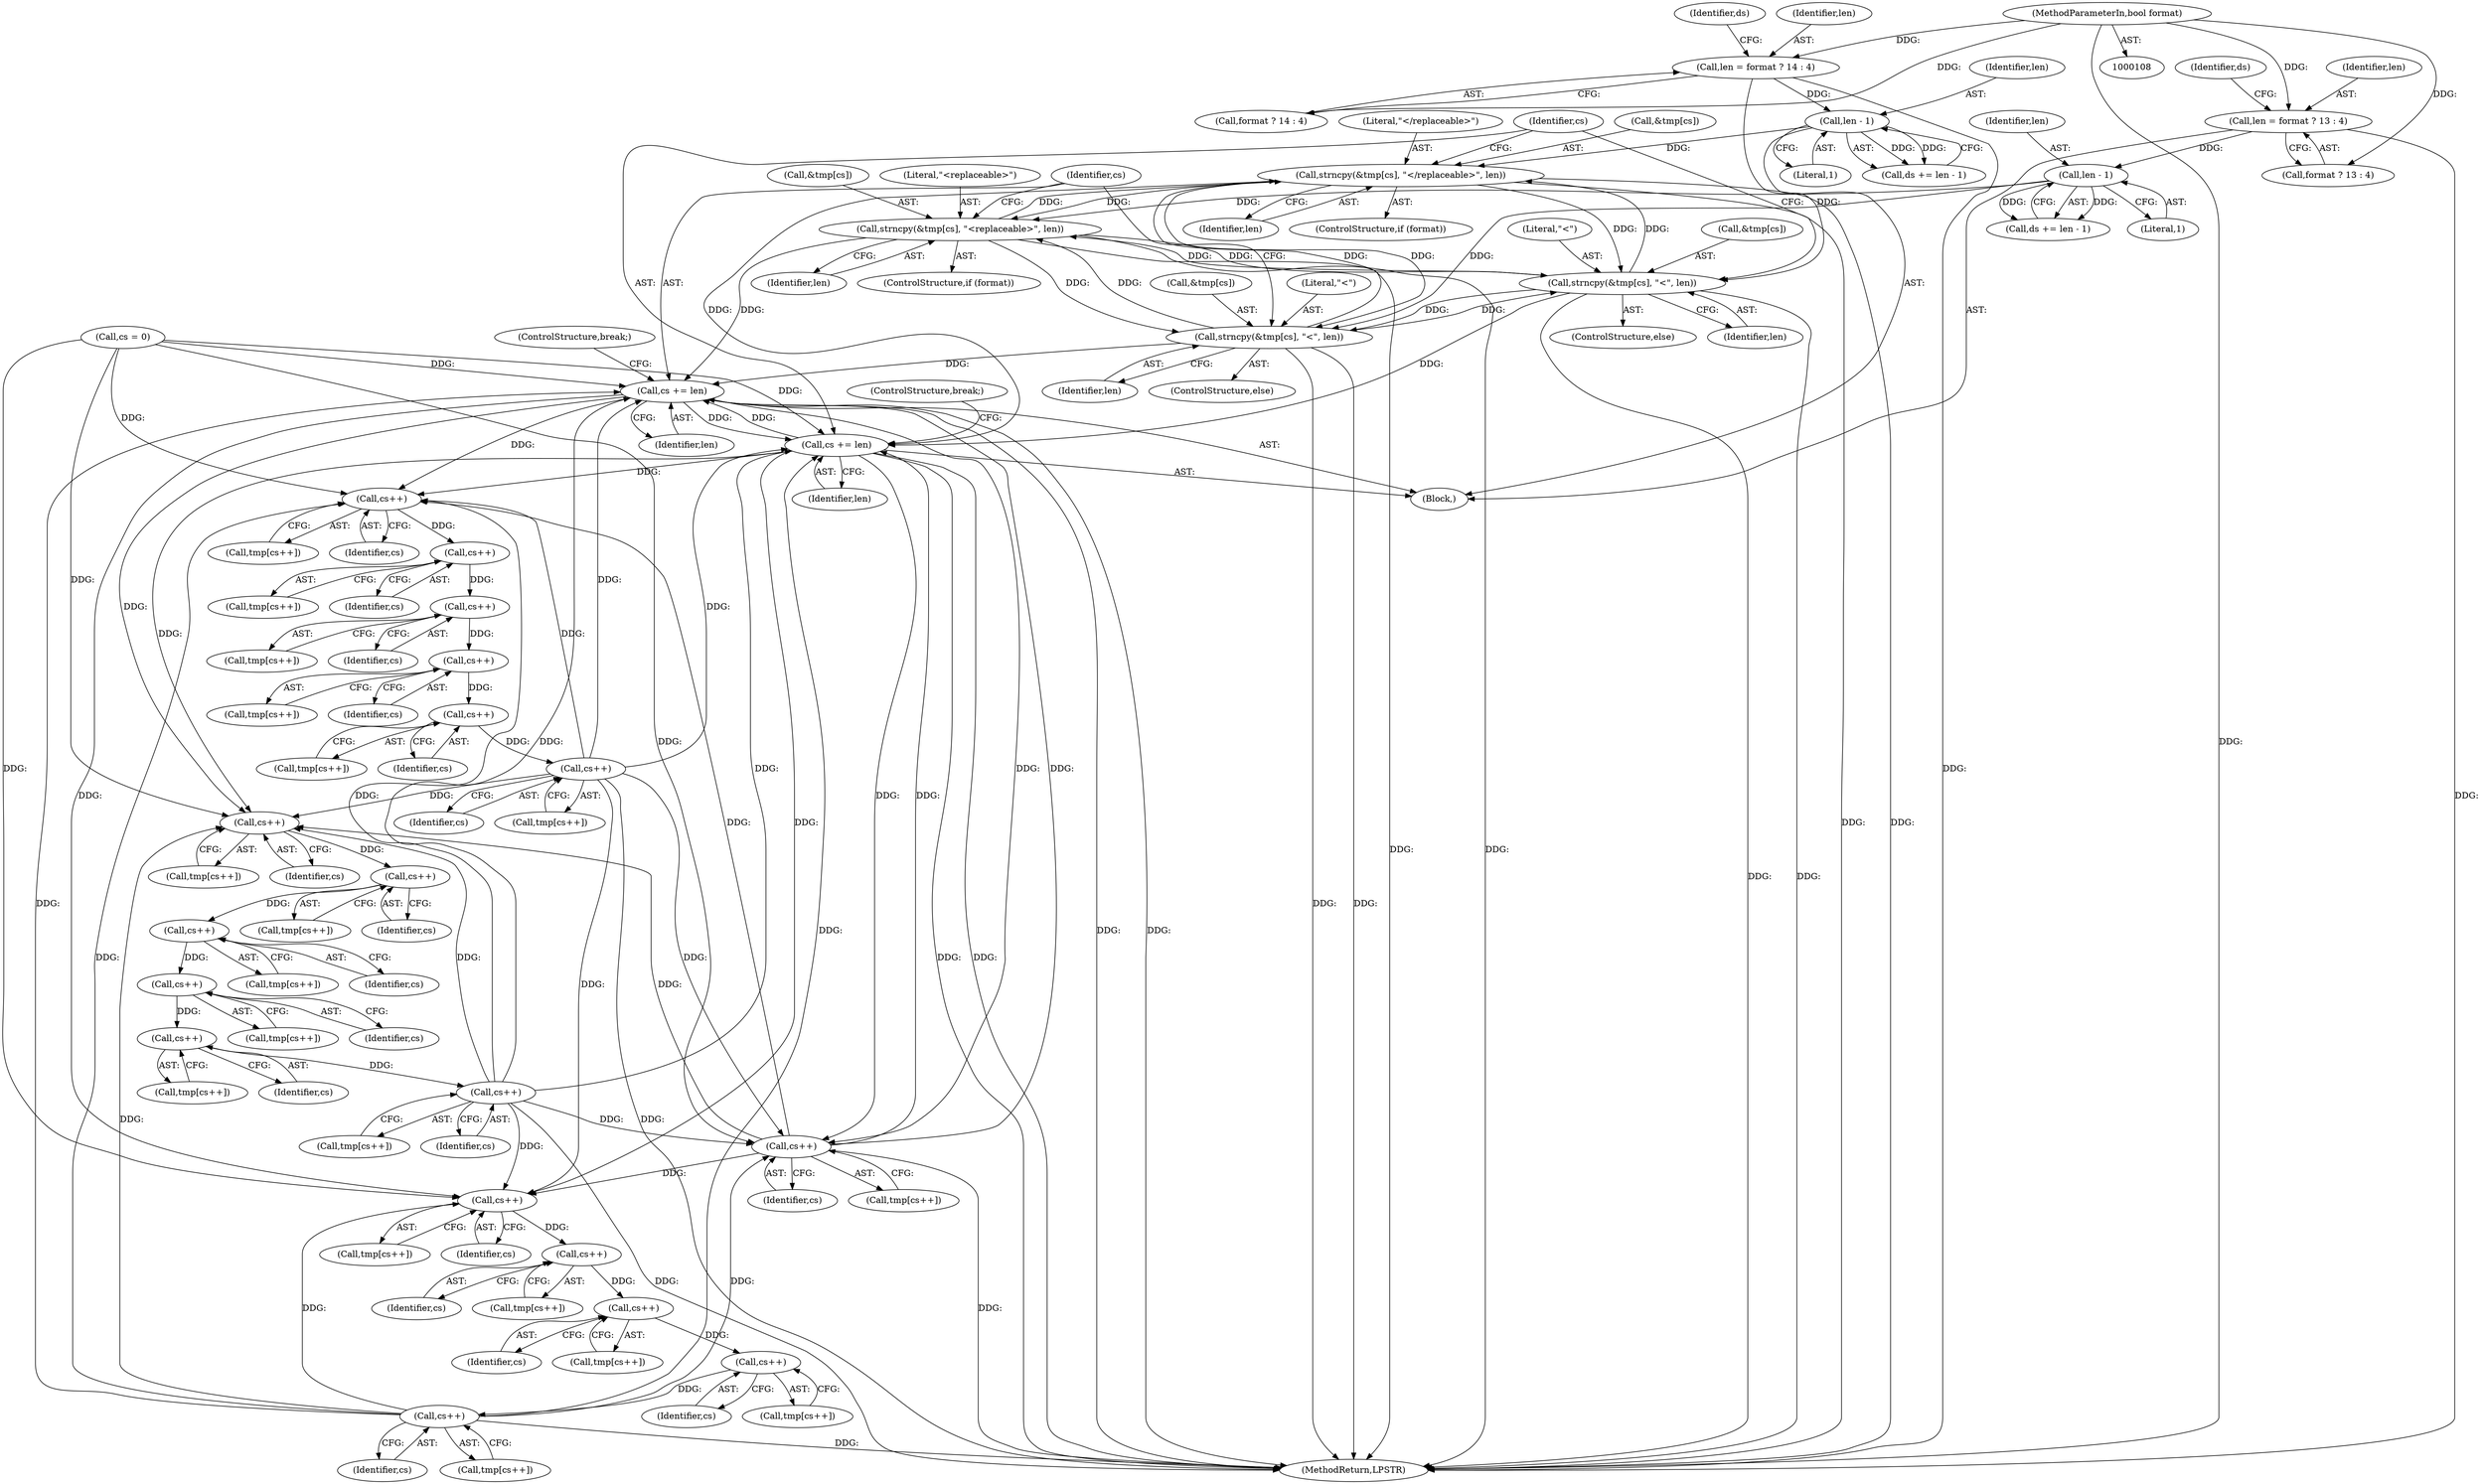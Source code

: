 digraph "0_FreeRDP_fc80ab45621bd966f70594c0b7393ec005a94007@API" {
"1000286" [label="(Call,strncpy(&tmp[cs], \"</replaceable>\", len))"];
"1000232" [label="(Call,strncpy(&tmp[cs], \"<replaceable>\", len))"];
"1000286" [label="(Call,strncpy(&tmp[cs], \"</replaceable>\", len))"];
"1000294" [label="(Call,strncpy(&tmp[cs], \"&lt;\", len))"];
"1000240" [label="(Call,strncpy(&tmp[cs], \"&lt;\", len))"];
"1000206" [label="(Call,len - 1)"];
"1000198" [label="(Call,len = format ? 13 : 4)"];
"1000110" [label="(MethodParameterIn,bool format)"];
"1000260" [label="(Call,len - 1)"];
"1000252" [label="(Call,len = format ? 14 : 4)"];
"1000247" [label="(Call,cs += len)"];
"1000301" [label="(Call,cs += len)"];
"1000333" [label="(Call,cs++)"];
"1000339" [label="(Call,cs++)"];
"1000345" [label="(Call,cs++)"];
"1000351" [label="(Call,cs++)"];
"1000357" [label="(Call,cs++)"];
"1000363" [label="(Call,cs++)"];
"1000395" [label="(Call,cs++)"];
"1000401" [label="(Call,cs++)"];
"1000407" [label="(Call,cs++)"];
"1000413" [label="(Call,cs++)"];
"1000419" [label="(Call,cs++)"];
"1000425" [label="(Call,cs++)"];
"1000457" [label="(Call,cs++)"];
"1000463" [label="(Call,cs++)"];
"1000469" [label="(Call,cs++)"];
"1000475" [label="(Call,cs++)"];
"1000481" [label="(Call,cs++)"];
"1000489" [label="(Call,cs++)"];
"1000293" [label="(ControlStructure,else)"];
"1000489" [label="(Call,cs++)"];
"1000481" [label="(Call,cs++)"];
"1000248" [label="(Identifier,cs)"];
"1000343" [label="(Call,tmp[cs++])"];
"1000246" [label="(Identifier,len)"];
"1000304" [label="(ControlStructure,break;)"];
"1000262" [label="(Literal,1)"];
"1000475" [label="(Call,cs++)"];
"1000408" [label="(Identifier,cs)"];
"1000331" [label="(Call,tmp[cs++])"];
"1000351" [label="(Call,cs++)"];
"1000238" [label="(Identifier,len)"];
"1000407" [label="(Call,cs++)"];
"1000252" [label="(Call,len = format ? 14 : 4)"];
"1000260" [label="(Call,len - 1)"];
"1000414" [label="(Identifier,cs)"];
"1000284" [label="(ControlStructure,if (format))"];
"1000482" [label="(Identifier,cs)"];
"1000395" [label="(Call,cs++)"];
"1000337" [label="(Call,tmp[cs++])"];
"1000346" [label="(Identifier,cs)"];
"1000294" [label="(Call,strncpy(&tmp[cs], \"&lt;\", len))"];
"1000464" [label="(Identifier,cs)"];
"1000291" [label="(Literal,\"</replaceable>\")"];
"1000287" [label="(Call,&tmp[cs])"];
"1000208" [label="(Literal,1)"];
"1000259" [label="(Identifier,ds)"];
"1000401" [label="(Call,cs++)"];
"1000249" [label="(Identifier,len)"];
"1000237" [label="(Literal,\"<replaceable>\")"];
"1000261" [label="(Identifier,len)"];
"1000240" [label="(Call,strncpy(&tmp[cs], \"&lt;\", len))"];
"1000504" [label="(MethodReturn,LPSTR)"];
"1000241" [label="(Call,&tmp[cs])"];
"1000349" [label="(Call,tmp[cs++])"];
"1000207" [label="(Identifier,len)"];
"1000405" [label="(Call,tmp[cs++])"];
"1000200" [label="(Call,format ? 13 : 4)"];
"1000361" [label="(Call,tmp[cs++])"];
"1000205" [label="(Identifier,ds)"];
"1000473" [label="(Call,tmp[cs++])"];
"1000245" [label="(Literal,\"&lt;\")"];
"1000292" [label="(Identifier,len)"];
"1000295" [label="(Call,&tmp[cs])"];
"1000425" [label="(Call,cs++)"];
"1000352" [label="(Identifier,cs)"];
"1000340" [label="(Identifier,cs)"];
"1000470" [label="(Identifier,cs)"];
"1000302" [label="(Identifier,cs)"];
"1000402" [label="(Identifier,cs)"];
"1000411" [label="(Call,tmp[cs++])"];
"1000463" [label="(Call,cs++)"];
"1000469" [label="(Call,cs++)"];
"1000300" [label="(Identifier,len)"];
"1000110" [label="(MethodParameterIn,bool format)"];
"1000206" [label="(Call,len - 1)"];
"1000239" [label="(ControlStructure,else)"];
"1000426" [label="(Identifier,cs)"];
"1000299" [label="(Literal,\"&lt;\")"];
"1000467" [label="(Call,tmp[cs++])"];
"1000258" [label="(Call,ds += len - 1)"];
"1000301" [label="(Call,cs += len)"];
"1000490" [label="(Identifier,cs)"];
"1000196" [label="(Block,)"];
"1000419" [label="(Call,cs++)"];
"1000461" [label="(Call,tmp[cs++])"];
"1000199" [label="(Identifier,len)"];
"1000204" [label="(Call,ds += len - 1)"];
"1000487" [label="(Call,tmp[cs++])"];
"1000357" [label="(Call,cs++)"];
"1000457" [label="(Call,cs++)"];
"1000393" [label="(Call,tmp[cs++])"];
"1000355" [label="(Call,tmp[cs++])"];
"1000476" [label="(Identifier,cs)"];
"1000363" [label="(Call,cs++)"];
"1000117" [label="(Call,cs = 0)"];
"1000420" [label="(Identifier,cs)"];
"1000413" [label="(Call,cs++)"];
"1000458" [label="(Identifier,cs)"];
"1000233" [label="(Call,&tmp[cs])"];
"1000396" [label="(Identifier,cs)"];
"1000230" [label="(ControlStructure,if (format))"];
"1000455" [label="(Call,tmp[cs++])"];
"1000232" [label="(Call,strncpy(&tmp[cs], \"<replaceable>\", len))"];
"1000399" [label="(Call,tmp[cs++])"];
"1000254" [label="(Call,format ? 14 : 4)"];
"1000253" [label="(Identifier,len)"];
"1000417" [label="(Call,tmp[cs++])"];
"1000303" [label="(Identifier,len)"];
"1000334" [label="(Identifier,cs)"];
"1000479" [label="(Call,tmp[cs++])"];
"1000333" [label="(Call,cs++)"];
"1000358" [label="(Identifier,cs)"];
"1000423" [label="(Call,tmp[cs++])"];
"1000250" [label="(ControlStructure,break;)"];
"1000247" [label="(Call,cs += len)"];
"1000339" [label="(Call,cs++)"];
"1000286" [label="(Call,strncpy(&tmp[cs], \"</replaceable>\", len))"];
"1000198" [label="(Call,len = format ? 13 : 4)"];
"1000364" [label="(Identifier,cs)"];
"1000345" [label="(Call,cs++)"];
"1000286" -> "1000284"  [label="AST: "];
"1000286" -> "1000292"  [label="CFG: "];
"1000287" -> "1000286"  [label="AST: "];
"1000291" -> "1000286"  [label="AST: "];
"1000292" -> "1000286"  [label="AST: "];
"1000302" -> "1000286"  [label="CFG: "];
"1000286" -> "1000504"  [label="DDG: "];
"1000286" -> "1000504"  [label="DDG: "];
"1000286" -> "1000232"  [label="DDG: "];
"1000286" -> "1000240"  [label="DDG: "];
"1000232" -> "1000286"  [label="DDG: "];
"1000294" -> "1000286"  [label="DDG: "];
"1000240" -> "1000286"  [label="DDG: "];
"1000260" -> "1000286"  [label="DDG: "];
"1000286" -> "1000294"  [label="DDG: "];
"1000286" -> "1000301"  [label="DDG: "];
"1000232" -> "1000230"  [label="AST: "];
"1000232" -> "1000238"  [label="CFG: "];
"1000233" -> "1000232"  [label="AST: "];
"1000237" -> "1000232"  [label="AST: "];
"1000238" -> "1000232"  [label="AST: "];
"1000248" -> "1000232"  [label="CFG: "];
"1000232" -> "1000504"  [label="DDG: "];
"1000232" -> "1000504"  [label="DDG: "];
"1000294" -> "1000232"  [label="DDG: "];
"1000240" -> "1000232"  [label="DDG: "];
"1000206" -> "1000232"  [label="DDG: "];
"1000232" -> "1000240"  [label="DDG: "];
"1000232" -> "1000247"  [label="DDG: "];
"1000232" -> "1000294"  [label="DDG: "];
"1000294" -> "1000293"  [label="AST: "];
"1000294" -> "1000300"  [label="CFG: "];
"1000295" -> "1000294"  [label="AST: "];
"1000299" -> "1000294"  [label="AST: "];
"1000300" -> "1000294"  [label="AST: "];
"1000302" -> "1000294"  [label="CFG: "];
"1000294" -> "1000504"  [label="DDG: "];
"1000294" -> "1000504"  [label="DDG: "];
"1000294" -> "1000240"  [label="DDG: "];
"1000240" -> "1000294"  [label="DDG: "];
"1000260" -> "1000294"  [label="DDG: "];
"1000294" -> "1000301"  [label="DDG: "];
"1000240" -> "1000239"  [label="AST: "];
"1000240" -> "1000246"  [label="CFG: "];
"1000241" -> "1000240"  [label="AST: "];
"1000245" -> "1000240"  [label="AST: "];
"1000246" -> "1000240"  [label="AST: "];
"1000248" -> "1000240"  [label="CFG: "];
"1000240" -> "1000504"  [label="DDG: "];
"1000240" -> "1000504"  [label="DDG: "];
"1000206" -> "1000240"  [label="DDG: "];
"1000240" -> "1000247"  [label="DDG: "];
"1000206" -> "1000204"  [label="AST: "];
"1000206" -> "1000208"  [label="CFG: "];
"1000207" -> "1000206"  [label="AST: "];
"1000208" -> "1000206"  [label="AST: "];
"1000204" -> "1000206"  [label="CFG: "];
"1000206" -> "1000204"  [label="DDG: "];
"1000206" -> "1000204"  [label="DDG: "];
"1000198" -> "1000206"  [label="DDG: "];
"1000198" -> "1000196"  [label="AST: "];
"1000198" -> "1000200"  [label="CFG: "];
"1000199" -> "1000198"  [label="AST: "];
"1000200" -> "1000198"  [label="AST: "];
"1000205" -> "1000198"  [label="CFG: "];
"1000198" -> "1000504"  [label="DDG: "];
"1000110" -> "1000198"  [label="DDG: "];
"1000110" -> "1000108"  [label="AST: "];
"1000110" -> "1000504"  [label="DDG: "];
"1000110" -> "1000200"  [label="DDG: "];
"1000110" -> "1000252"  [label="DDG: "];
"1000110" -> "1000254"  [label="DDG: "];
"1000260" -> "1000258"  [label="AST: "];
"1000260" -> "1000262"  [label="CFG: "];
"1000261" -> "1000260"  [label="AST: "];
"1000262" -> "1000260"  [label="AST: "];
"1000258" -> "1000260"  [label="CFG: "];
"1000260" -> "1000258"  [label="DDG: "];
"1000260" -> "1000258"  [label="DDG: "];
"1000252" -> "1000260"  [label="DDG: "];
"1000252" -> "1000196"  [label="AST: "];
"1000252" -> "1000254"  [label="CFG: "];
"1000253" -> "1000252"  [label="AST: "];
"1000254" -> "1000252"  [label="AST: "];
"1000259" -> "1000252"  [label="CFG: "];
"1000252" -> "1000504"  [label="DDG: "];
"1000247" -> "1000196"  [label="AST: "];
"1000247" -> "1000249"  [label="CFG: "];
"1000248" -> "1000247"  [label="AST: "];
"1000249" -> "1000247"  [label="AST: "];
"1000250" -> "1000247"  [label="CFG: "];
"1000247" -> "1000504"  [label="DDG: "];
"1000247" -> "1000504"  [label="DDG: "];
"1000363" -> "1000247"  [label="DDG: "];
"1000425" -> "1000247"  [label="DDG: "];
"1000489" -> "1000247"  [label="DDG: "];
"1000481" -> "1000247"  [label="DDG: "];
"1000301" -> "1000247"  [label="DDG: "];
"1000117" -> "1000247"  [label="DDG: "];
"1000247" -> "1000301"  [label="DDG: "];
"1000247" -> "1000333"  [label="DDG: "];
"1000247" -> "1000395"  [label="DDG: "];
"1000247" -> "1000457"  [label="DDG: "];
"1000247" -> "1000489"  [label="DDG: "];
"1000301" -> "1000196"  [label="AST: "];
"1000301" -> "1000303"  [label="CFG: "];
"1000302" -> "1000301"  [label="AST: "];
"1000303" -> "1000301"  [label="AST: "];
"1000304" -> "1000301"  [label="CFG: "];
"1000301" -> "1000504"  [label="DDG: "];
"1000301" -> "1000504"  [label="DDG: "];
"1000363" -> "1000301"  [label="DDG: "];
"1000425" -> "1000301"  [label="DDG: "];
"1000489" -> "1000301"  [label="DDG: "];
"1000481" -> "1000301"  [label="DDG: "];
"1000117" -> "1000301"  [label="DDG: "];
"1000301" -> "1000333"  [label="DDG: "];
"1000301" -> "1000395"  [label="DDG: "];
"1000301" -> "1000457"  [label="DDG: "];
"1000301" -> "1000489"  [label="DDG: "];
"1000333" -> "1000331"  [label="AST: "];
"1000333" -> "1000334"  [label="CFG: "];
"1000334" -> "1000333"  [label="AST: "];
"1000331" -> "1000333"  [label="CFG: "];
"1000363" -> "1000333"  [label="DDG: "];
"1000425" -> "1000333"  [label="DDG: "];
"1000489" -> "1000333"  [label="DDG: "];
"1000481" -> "1000333"  [label="DDG: "];
"1000117" -> "1000333"  [label="DDG: "];
"1000333" -> "1000339"  [label="DDG: "];
"1000339" -> "1000337"  [label="AST: "];
"1000339" -> "1000340"  [label="CFG: "];
"1000340" -> "1000339"  [label="AST: "];
"1000337" -> "1000339"  [label="CFG: "];
"1000339" -> "1000345"  [label="DDG: "];
"1000345" -> "1000343"  [label="AST: "];
"1000345" -> "1000346"  [label="CFG: "];
"1000346" -> "1000345"  [label="AST: "];
"1000343" -> "1000345"  [label="CFG: "];
"1000345" -> "1000351"  [label="DDG: "];
"1000351" -> "1000349"  [label="AST: "];
"1000351" -> "1000352"  [label="CFG: "];
"1000352" -> "1000351"  [label="AST: "];
"1000349" -> "1000351"  [label="CFG: "];
"1000351" -> "1000357"  [label="DDG: "];
"1000357" -> "1000355"  [label="AST: "];
"1000357" -> "1000358"  [label="CFG: "];
"1000358" -> "1000357"  [label="AST: "];
"1000355" -> "1000357"  [label="CFG: "];
"1000357" -> "1000363"  [label="DDG: "];
"1000363" -> "1000361"  [label="AST: "];
"1000363" -> "1000364"  [label="CFG: "];
"1000364" -> "1000363"  [label="AST: "];
"1000361" -> "1000363"  [label="CFG: "];
"1000363" -> "1000504"  [label="DDG: "];
"1000363" -> "1000395"  [label="DDG: "];
"1000363" -> "1000457"  [label="DDG: "];
"1000363" -> "1000489"  [label="DDG: "];
"1000395" -> "1000393"  [label="AST: "];
"1000395" -> "1000396"  [label="CFG: "];
"1000396" -> "1000395"  [label="AST: "];
"1000393" -> "1000395"  [label="CFG: "];
"1000425" -> "1000395"  [label="DDG: "];
"1000489" -> "1000395"  [label="DDG: "];
"1000481" -> "1000395"  [label="DDG: "];
"1000117" -> "1000395"  [label="DDG: "];
"1000395" -> "1000401"  [label="DDG: "];
"1000401" -> "1000399"  [label="AST: "];
"1000401" -> "1000402"  [label="CFG: "];
"1000402" -> "1000401"  [label="AST: "];
"1000399" -> "1000401"  [label="CFG: "];
"1000401" -> "1000407"  [label="DDG: "];
"1000407" -> "1000405"  [label="AST: "];
"1000407" -> "1000408"  [label="CFG: "];
"1000408" -> "1000407"  [label="AST: "];
"1000405" -> "1000407"  [label="CFG: "];
"1000407" -> "1000413"  [label="DDG: "];
"1000413" -> "1000411"  [label="AST: "];
"1000413" -> "1000414"  [label="CFG: "];
"1000414" -> "1000413"  [label="AST: "];
"1000411" -> "1000413"  [label="CFG: "];
"1000413" -> "1000419"  [label="DDG: "];
"1000419" -> "1000417"  [label="AST: "];
"1000419" -> "1000420"  [label="CFG: "];
"1000420" -> "1000419"  [label="AST: "];
"1000417" -> "1000419"  [label="CFG: "];
"1000419" -> "1000425"  [label="DDG: "];
"1000425" -> "1000423"  [label="AST: "];
"1000425" -> "1000426"  [label="CFG: "];
"1000426" -> "1000425"  [label="AST: "];
"1000423" -> "1000425"  [label="CFG: "];
"1000425" -> "1000504"  [label="DDG: "];
"1000425" -> "1000457"  [label="DDG: "];
"1000425" -> "1000489"  [label="DDG: "];
"1000457" -> "1000455"  [label="AST: "];
"1000457" -> "1000458"  [label="CFG: "];
"1000458" -> "1000457"  [label="AST: "];
"1000455" -> "1000457"  [label="CFG: "];
"1000489" -> "1000457"  [label="DDG: "];
"1000481" -> "1000457"  [label="DDG: "];
"1000117" -> "1000457"  [label="DDG: "];
"1000457" -> "1000463"  [label="DDG: "];
"1000463" -> "1000461"  [label="AST: "];
"1000463" -> "1000464"  [label="CFG: "];
"1000464" -> "1000463"  [label="AST: "];
"1000461" -> "1000463"  [label="CFG: "];
"1000463" -> "1000469"  [label="DDG: "];
"1000469" -> "1000467"  [label="AST: "];
"1000469" -> "1000470"  [label="CFG: "];
"1000470" -> "1000469"  [label="AST: "];
"1000467" -> "1000469"  [label="CFG: "];
"1000469" -> "1000475"  [label="DDG: "];
"1000475" -> "1000473"  [label="AST: "];
"1000475" -> "1000476"  [label="CFG: "];
"1000476" -> "1000475"  [label="AST: "];
"1000473" -> "1000475"  [label="CFG: "];
"1000475" -> "1000481"  [label="DDG: "];
"1000481" -> "1000479"  [label="AST: "];
"1000481" -> "1000482"  [label="CFG: "];
"1000482" -> "1000481"  [label="AST: "];
"1000479" -> "1000481"  [label="CFG: "];
"1000481" -> "1000504"  [label="DDG: "];
"1000481" -> "1000489"  [label="DDG: "];
"1000489" -> "1000487"  [label="AST: "];
"1000489" -> "1000490"  [label="CFG: "];
"1000490" -> "1000489"  [label="AST: "];
"1000487" -> "1000489"  [label="CFG: "];
"1000489" -> "1000504"  [label="DDG: "];
"1000117" -> "1000489"  [label="DDG: "];
}
